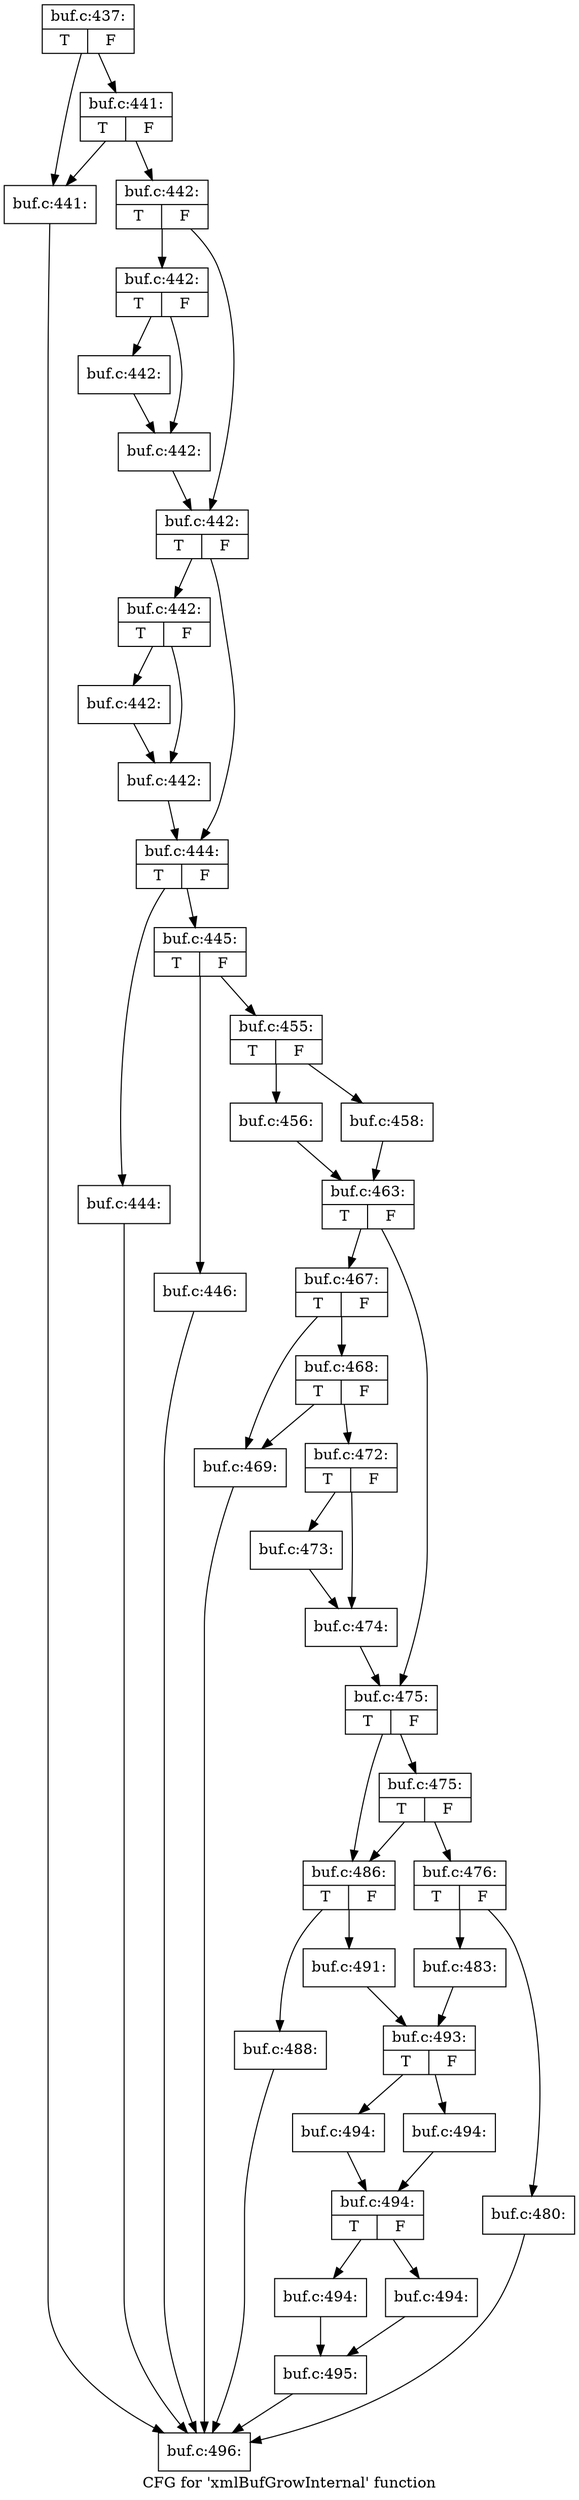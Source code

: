 digraph "CFG for 'xmlBufGrowInternal' function" {
	label="CFG for 'xmlBufGrowInternal' function";

	Node0x5672860 [shape=record,label="{buf.c:437:|{<s0>T|<s1>F}}"];
	Node0x5672860 -> Node0x55fe180;
	Node0x5672860 -> Node0x55fe220;
	Node0x55fe220 [shape=record,label="{buf.c:441:|{<s0>T|<s1>F}}"];
	Node0x55fe220 -> Node0x55fe180;
	Node0x55fe220 -> Node0x55fe1d0;
	Node0x55fe180 [shape=record,label="{buf.c:441:}"];
	Node0x55fe180 -> Node0x55fd5e0;
	Node0x55fe1d0 [shape=record,label="{buf.c:442:|{<s0>T|<s1>F}}"];
	Node0x55fe1d0 -> Node0x55fea10;
	Node0x55fe1d0 -> Node0x55fea60;
	Node0x55fea10 [shape=record,label="{buf.c:442:|{<s0>T|<s1>F}}"];
	Node0x55fea10 -> Node0x567a0c0;
	Node0x55fea10 -> Node0x567a110;
	Node0x567a0c0 [shape=record,label="{buf.c:442:}"];
	Node0x567a0c0 -> Node0x567a110;
	Node0x567a110 [shape=record,label="{buf.c:442:}"];
	Node0x567a110 -> Node0x55fea60;
	Node0x55fea60 [shape=record,label="{buf.c:442:|{<s0>T|<s1>F}}"];
	Node0x55fea60 -> Node0x567a7b0;
	Node0x55fea60 -> Node0x567a800;
	Node0x567a7b0 [shape=record,label="{buf.c:442:|{<s0>T|<s1>F}}"];
	Node0x567a7b0 -> Node0x567ad80;
	Node0x567a7b0 -> Node0x567add0;
	Node0x567ad80 [shape=record,label="{buf.c:442:}"];
	Node0x567ad80 -> Node0x567add0;
	Node0x567add0 [shape=record,label="{buf.c:442:}"];
	Node0x567add0 -> Node0x567a800;
	Node0x567a800 [shape=record,label="{buf.c:444:|{<s0>T|<s1>F}}"];
	Node0x567a800 -> Node0x567b4d0;
	Node0x567a800 -> Node0x567b520;
	Node0x567b4d0 [shape=record,label="{buf.c:444:}"];
	Node0x567b4d0 -> Node0x55fd5e0;
	Node0x567b520 [shape=record,label="{buf.c:445:|{<s0>T|<s1>F}}"];
	Node0x567b520 -> Node0x567bae0;
	Node0x567b520 -> Node0x567bb30;
	Node0x567bae0 [shape=record,label="{buf.c:446:}"];
	Node0x567bae0 -> Node0x55fd5e0;
	Node0x567bb30 [shape=record,label="{buf.c:455:|{<s0>T|<s1>F}}"];
	Node0x567bb30 -> Node0x567c7c0;
	Node0x567bb30 -> Node0x567c860;
	Node0x567c7c0 [shape=record,label="{buf.c:456:}"];
	Node0x567c7c0 -> Node0x567c810;
	Node0x567c860 [shape=record,label="{buf.c:458:}"];
	Node0x567c860 -> Node0x567c810;
	Node0x567c810 [shape=record,label="{buf.c:463:|{<s0>T|<s1>F}}"];
	Node0x567c810 -> Node0x567d640;
	Node0x567c810 -> Node0x567d690;
	Node0x567d640 [shape=record,label="{buf.c:467:|{<s0>T|<s1>F}}"];
	Node0x567d640 -> Node0x567db80;
	Node0x567d640 -> Node0x567dc20;
	Node0x567dc20 [shape=record,label="{buf.c:468:|{<s0>T|<s1>F}}"];
	Node0x567dc20 -> Node0x567db80;
	Node0x567dc20 -> Node0x567dbd0;
	Node0x567db80 [shape=record,label="{buf.c:469:}"];
	Node0x567db80 -> Node0x55fd5e0;
	Node0x567dbd0 [shape=record,label="{buf.c:472:|{<s0>T|<s1>F}}"];
	Node0x567dbd0 -> Node0x567e8b0;
	Node0x567dbd0 -> Node0x567e900;
	Node0x567e8b0 [shape=record,label="{buf.c:473:}"];
	Node0x567e8b0 -> Node0x567e900;
	Node0x567e900 [shape=record,label="{buf.c:474:}"];
	Node0x567e900 -> Node0x567d690;
	Node0x567d690 [shape=record,label="{buf.c:475:|{<s0>T|<s1>F}}"];
	Node0x567d690 -> Node0x567ef70;
	Node0x567d690 -> Node0x567ef20;
	Node0x567ef70 [shape=record,label="{buf.c:475:|{<s0>T|<s1>F}}"];
	Node0x567ef70 -> Node0x567ee80;
	Node0x567ef70 -> Node0x567ef20;
	Node0x567ee80 [shape=record,label="{buf.c:476:|{<s0>T|<s1>F}}"];
	Node0x567ee80 -> Node0x5680570;
	Node0x567ee80 -> Node0x56805c0;
	Node0x5680570 [shape=record,label="{buf.c:480:}"];
	Node0x5680570 -> Node0x55fd5e0;
	Node0x56805c0 [shape=record,label="{buf.c:483:}"];
	Node0x56805c0 -> Node0x567eed0;
	Node0x567ef20 [shape=record,label="{buf.c:486:|{<s0>T|<s1>F}}"];
	Node0x567ef20 -> Node0x5681d10;
	Node0x567ef20 -> Node0x5681d60;
	Node0x5681d10 [shape=record,label="{buf.c:488:}"];
	Node0x5681d10 -> Node0x55fd5e0;
	Node0x5681d60 [shape=record,label="{buf.c:491:}"];
	Node0x5681d60 -> Node0x567eed0;
	Node0x567eed0 [shape=record,label="{buf.c:493:|{<s0>T|<s1>F}}"];
	Node0x567eed0 -> Node0x5682a80;
	Node0x567eed0 -> Node0x5682b20;
	Node0x5682a80 [shape=record,label="{buf.c:494:}"];
	Node0x5682a80 -> Node0x5682ad0;
	Node0x5682b20 [shape=record,label="{buf.c:494:}"];
	Node0x5682b20 -> Node0x5682ad0;
	Node0x5682ad0 [shape=record,label="{buf.c:494:|{<s0>T|<s1>F}}"];
	Node0x5682ad0 -> Node0x56833d0;
	Node0x5682ad0 -> Node0x5683470;
	Node0x56833d0 [shape=record,label="{buf.c:494:}"];
	Node0x56833d0 -> Node0x5683420;
	Node0x5683470 [shape=record,label="{buf.c:494:}"];
	Node0x5683470 -> Node0x5683420;
	Node0x5683420 [shape=record,label="{buf.c:495:}"];
	Node0x5683420 -> Node0x55fd5e0;
	Node0x55fd5e0 [shape=record,label="{buf.c:496:}"];
}
